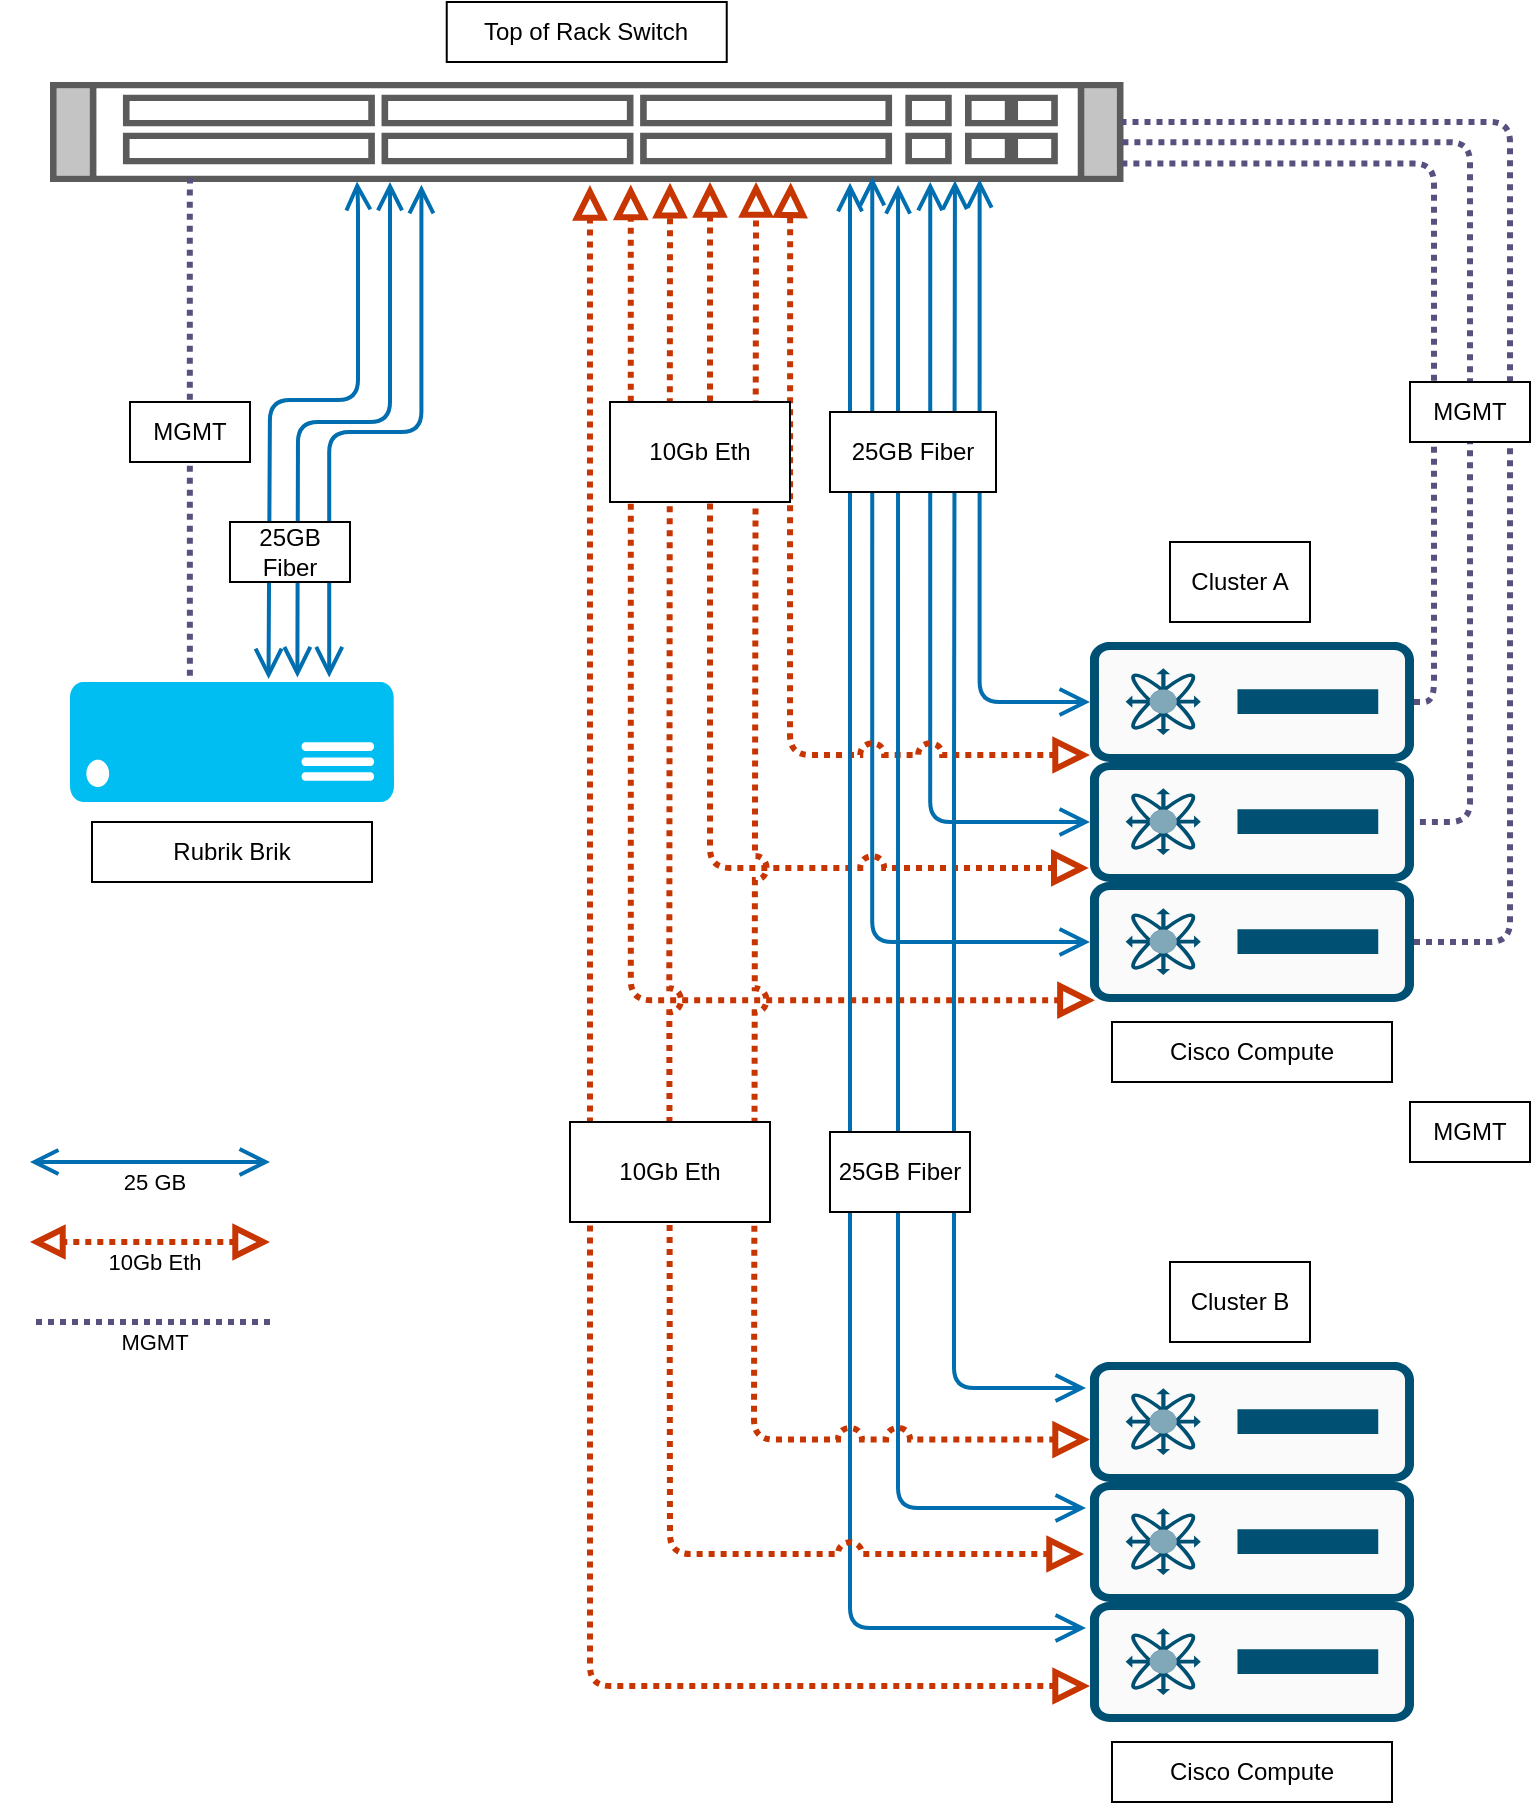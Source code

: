 <mxfile version="28.1.1" pages="2">
  <diagram name="Page-1" id="JNO7GrEvXTaNMITTnxWC">
    <mxGraphModel dx="3372" dy="1204" grid="1" gridSize="10" guides="1" tooltips="1" connect="1" arrows="1" fold="1" page="1" pageScale="1" pageWidth="850" pageHeight="1100" math="0" shadow="0">
      <root>
        <mxCell id="0" />
        <mxCell id="1" parent="0" />
        <mxCell id="u-dDMK2dxkakxFX6j91s-5" value="" style="shape=mxgraph.rack.cisco.cisco_catalyst_4948_switch;html=1;labelPosition=right;align=left;spacingLeft=15;dashed=0;shadow=0;fillColor=#ffffff;" parent="1" vertex="1">
          <mxGeometry x="80" y="60" width="536.74" height="50" as="geometry" />
        </mxCell>
        <mxCell id="u-dDMK2dxkakxFX6j91s-7" value="" style="sketch=0;points=[[0.015,0.015,0],[0.985,0.015,0],[0.985,0.985,0],[0.015,0.985,0],[0.25,0,0],[0.5,0,0],[0.75,0,0],[1,0.25,0],[1,0.5,0],[1,0.75,0],[0.75,1,0],[0.5,1,0],[0.25,1,0],[0,0.75,0],[0,0.5,0],[0,0.25,0]];verticalLabelPosition=bottom;html=1;verticalAlign=top;aspect=fixed;align=center;pointerEvents=1;shape=mxgraph.cisco19.rect;prIcon=ucs_c_series_server;fillColor=#FAFAFA;strokeColor=#005073;" parent="1" vertex="1">
          <mxGeometry x="600" y="400" width="162" height="60" as="geometry" />
        </mxCell>
        <mxCell id="u-dDMK2dxkakxFX6j91s-4" value="" style="verticalLabelPosition=bottom;html=1;verticalAlign=top;align=center;strokeColor=none;fillColor=#00BEF2;shape=mxgraph.azure.server;" parent="1" vertex="1">
          <mxGeometry x="90" y="360" width="162" height="60" as="geometry" />
        </mxCell>
        <mxCell id="u-dDMK2dxkakxFX6j91s-8" value="" style="sketch=0;points=[[0.015,0.015,0],[0.985,0.015,0],[0.985,0.985,0],[0.015,0.985,0],[0.25,0,0],[0.5,0,0],[0.75,0,0],[1,0.25,0],[1,0.5,0],[1,0.75,0],[0.75,1,0],[0.5,1,0],[0.25,1,0],[0,0.75,0],[0,0.5,0],[0,0.25,0]];verticalLabelPosition=bottom;html=1;verticalAlign=top;aspect=fixed;align=center;pointerEvents=1;shape=mxgraph.cisco19.rect;prIcon=ucs_c_series_server;fillColor=#FAFAFA;strokeColor=#005073;" parent="1" vertex="1">
          <mxGeometry x="600" y="340" width="162" height="60" as="geometry" />
        </mxCell>
        <mxCell id="u-dDMK2dxkakxFX6j91s-9" value="" style="sketch=0;points=[[0.015,0.015,0],[0.985,0.015,0],[0.985,0.985,0],[0.015,0.985,0],[0.25,0,0],[0.5,0,0],[0.75,0,0],[1,0.25,0],[1,0.5,0],[1,0.75,0],[0.75,1,0],[0.5,1,0],[0.25,1,0],[0,0.75,0],[0,0.5,0],[0,0.25,0]];verticalLabelPosition=bottom;html=1;verticalAlign=top;aspect=fixed;align=center;pointerEvents=1;shape=mxgraph.cisco19.rect;prIcon=ucs_c_series_server;fillColor=#FAFAFA;strokeColor=#005073;" parent="1" vertex="1">
          <mxGeometry x="600" y="460" width="162" height="60" as="geometry" />
        </mxCell>
        <mxCell id="u-dDMK2dxkakxFX6j91s-10" value="" style="endArrow=open;startArrow=open;html=1;rounded=1;fillColor=#1ba1e2;strokeColor=#006EAF;strokeWidth=2;startFill=0;endFill=0;elbow=vertical;entryX=0.346;entryY=1.028;entryDx=0;entryDy=0;entryPerimeter=0;edgeStyle=orthogonalEdgeStyle;flowAnimation=0;curved=0;startSize=11;endSize=10;sourcePerimeterSpacing=0;exitX=0.8;exitY=-0.038;exitDx=0;exitDy=0;exitPerimeter=0;" parent="1" source="u-dDMK2dxkakxFX6j91s-4" target="u-dDMK2dxkakxFX6j91s-5" edge="1">
          <mxGeometry width="50" height="50" relative="1" as="geometry">
            <mxPoint x="220" y="340" as="sourcePoint" />
            <mxPoint x="330" y="190" as="targetPoint" />
          </mxGeometry>
        </mxCell>
        <mxCell id="u-dDMK2dxkakxFX6j91s-11" value="" style="endArrow=open;startArrow=open;html=1;rounded=1;fillColor=#1ba1e2;strokeColor=#006EAF;strokeWidth=2;startFill=0;endFill=0;elbow=vertical;edgeStyle=orthogonalEdgeStyle;flowAnimation=0;curved=0;exitX=0;exitY=0.5;exitDx=0;exitDy=0;exitPerimeter=0;entryX=0.866;entryY=0.972;entryDx=0;entryDy=0;entryPerimeter=0;startSize=11;endSize=10;sourcePerimeterSpacing=0;" parent="1" source="u-dDMK2dxkakxFX6j91s-8" target="u-dDMK2dxkakxFX6j91s-5" edge="1">
          <mxGeometry width="50" height="50" relative="1" as="geometry">
            <mxPoint x="320" y="485" as="sourcePoint" />
            <mxPoint x="390" y="130" as="targetPoint" />
          </mxGeometry>
        </mxCell>
        <mxCell id="u-dDMK2dxkakxFX6j91s-12" value="" style="endArrow=open;startArrow=open;html=1;rounded=1;fillColor=#1ba1e2;strokeColor=#006EAF;strokeWidth=2;startFill=0;endFill=0;elbow=vertical;edgeStyle=orthogonalEdgeStyle;flowAnimation=0;curved=0;exitX=0;exitY=0.5;exitDx=0;exitDy=0;exitPerimeter=0;entryX=0.82;entryY=1;entryDx=0;entryDy=0;entryPerimeter=0;startSize=11;endSize=10;sourcePerimeterSpacing=0;" parent="1" source="u-dDMK2dxkakxFX6j91s-7" target="u-dDMK2dxkakxFX6j91s-5" edge="1">
          <mxGeometry width="50" height="50" relative="1" as="geometry">
            <mxPoint x="495" y="541" as="sourcePoint" />
            <mxPoint x="440" y="280" as="targetPoint" />
          </mxGeometry>
        </mxCell>
        <mxCell id="u-dDMK2dxkakxFX6j91s-13" value="" style="endArrow=open;startArrow=open;html=1;rounded=1;fillColor=#1ba1e2;strokeColor=#006EAF;strokeWidth=2;startFill=0;endFill=0;elbow=vertical;edgeStyle=orthogonalEdgeStyle;flowAnimation=0;curved=0;exitX=0;exitY=0.5;exitDx=0;exitDy=0;exitPerimeter=0;entryX=0.766;entryY=0.948;entryDx=0;entryDy=0;entryPerimeter=0;startSize=11;endSize=10;sourcePerimeterSpacing=0;" parent="1" source="u-dDMK2dxkakxFX6j91s-9" target="u-dDMK2dxkakxFX6j91s-5" edge="1">
          <mxGeometry width="50" height="50" relative="1" as="geometry">
            <mxPoint x="550" y="770" as="sourcePoint" />
            <mxPoint x="490" y="260" as="targetPoint" />
          </mxGeometry>
        </mxCell>
        <mxCell id="u-dDMK2dxkakxFX6j91s-21" value="" style="endArrow=none;startArrow=none;html=1;rounded=1;fillColor=#d0cee2;strokeColor=#56517e;strokeWidth=3;startFill=0;endFill=0;elbow=vertical;flowAnimation=0;entryX=0.999;entryY=0.816;entryDx=0;entryDy=0;entryPerimeter=0;startSize=11;endSize=10;sourcePerimeterSpacing=0;dashed=1;dashPattern=1 1;edgeStyle=orthogonalEdgeStyle;exitX=1;exitY=0.5;exitDx=0;exitDy=0;exitPerimeter=0;" parent="1" source="u-dDMK2dxkakxFX6j91s-8" target="u-dDMK2dxkakxFX6j91s-5" edge="1">
          <mxGeometry width="50" height="50" relative="1" as="geometry">
            <mxPoint x="780" y="220" as="sourcePoint" />
            <mxPoint x="660" y="220" as="targetPoint" />
          </mxGeometry>
        </mxCell>
        <mxCell id="u-dDMK2dxkakxFX6j91s-23" value="" style="endArrow=open;startArrow=open;html=1;rounded=1;fillColor=#1ba1e2;strokeColor=#006EAF;strokeWidth=2;startFill=0;endFill=0;elbow=vertical;flowAnimation=0;entryX=0.866;entryY=0.972;entryDx=0;entryDy=0;entryPerimeter=0;startSize=11;endSize=10;sourcePerimeterSpacing=0;" parent="1" edge="1">
          <mxGeometry width="50" height="50" relative="1" as="geometry">
            <mxPoint x="190" y="600" as="sourcePoint" />
            <mxPoint x="70" y="600" as="targetPoint" />
          </mxGeometry>
        </mxCell>
        <mxCell id="u-dDMK2dxkakxFX6j91s-24" value="25 GB" style="edgeLabel;html=1;align=center;verticalAlign=middle;resizable=0;points=[];" parent="u-dDMK2dxkakxFX6j91s-23" vertex="1" connectable="0">
          <mxGeometry x="0.267" y="-1" relative="1" as="geometry">
            <mxPoint x="18" y="11" as="offset" />
          </mxGeometry>
        </mxCell>
        <mxCell id="u-dDMK2dxkakxFX6j91s-25" value="" style="endArrow=block;startArrow=block;html=1;rounded=1;fillColor=#fa6800;strokeColor=#C73500;strokeWidth=3;startFill=0;endFill=0;elbow=vertical;flowAnimation=0;entryX=0.866;entryY=0.972;entryDx=0;entryDy=0;entryPerimeter=0;startSize=11;endSize=10;sourcePerimeterSpacing=0;dashed=1;dashPattern=1 1;" parent="1" edge="1">
          <mxGeometry width="50" height="50" relative="1" as="geometry">
            <mxPoint x="190" y="640" as="sourcePoint" />
            <mxPoint x="70" y="640" as="targetPoint" />
          </mxGeometry>
        </mxCell>
        <mxCell id="u-dDMK2dxkakxFX6j91s-26" value="10Gb Eth" style="edgeLabel;html=1;align=center;verticalAlign=middle;resizable=0;points=[];" parent="u-dDMK2dxkakxFX6j91s-25" vertex="1" connectable="0">
          <mxGeometry x="0.467" y="-3" relative="1" as="geometry">
            <mxPoint x="30" y="13" as="offset" />
          </mxGeometry>
        </mxCell>
        <mxCell id="u-dDMK2dxkakxFX6j91s-27" value="" style="endArrow=none;startArrow=none;html=1;rounded=1;fillColor=#d0cee2;strokeColor=#56517e;strokeWidth=3;startFill=0;endFill=0;elbow=vertical;flowAnimation=0;entryX=0.866;entryY=0.972;entryDx=0;entryDy=0;entryPerimeter=0;startSize=11;endSize=10;sourcePerimeterSpacing=0;dashed=1;dashPattern=1 1;" parent="1" edge="1">
          <mxGeometry width="50" height="50" relative="1" as="geometry">
            <mxPoint x="190" y="680" as="sourcePoint" />
            <mxPoint x="70" y="680" as="targetPoint" />
          </mxGeometry>
        </mxCell>
        <mxCell id="u-dDMK2dxkakxFX6j91s-28" value="MGMT" style="edgeLabel;html=1;align=center;verticalAlign=middle;resizable=0;points=[];" parent="u-dDMK2dxkakxFX6j91s-27" vertex="1" connectable="0">
          <mxGeometry x="0.467" y="-3" relative="1" as="geometry">
            <mxPoint x="30" y="13" as="offset" />
          </mxGeometry>
        </mxCell>
        <mxCell id="u-dDMK2dxkakxFX6j91s-29" value="" style="endArrow=none;startArrow=none;html=1;rounded=1;fillColor=#d0cee2;strokeColor=#56517e;strokeWidth=3;startFill=0;endFill=0;elbow=vertical;flowAnimation=0;entryX=1;entryY=0.5;entryDx=0;entryDy=0;entryPerimeter=0;startSize=11;endSize=10;sourcePerimeterSpacing=0;dashed=1;dashPattern=1 1;edgeStyle=orthogonalEdgeStyle;exitX=0.999;exitY=0.602;exitDx=0;exitDy=0;exitPerimeter=0;" parent="1" source="u-dDMK2dxkakxFX6j91s-5" target="u-dDMK2dxkakxFX6j91s-7" edge="1">
          <mxGeometry width="50" height="50" relative="1" as="geometry">
            <mxPoint x="855" y="634" as="sourcePoint" />
            <mxPoint x="710" y="360" as="targetPoint" />
            <Array as="points">
              <mxPoint x="790" y="90" />
              <mxPoint x="790" y="430" />
            </Array>
          </mxGeometry>
        </mxCell>
        <mxCell id="u-dDMK2dxkakxFX6j91s-30" value="" style="endArrow=none;startArrow=none;html=1;rounded=1;fillColor=#d0cee2;strokeColor=#56517e;strokeWidth=3;startFill=0;endFill=0;elbow=vertical;flowAnimation=0;entryX=0.998;entryY=0.405;entryDx=0;entryDy=0;entryPerimeter=0;startSize=11;endSize=10;sourcePerimeterSpacing=0;dashed=1;dashPattern=1 1;edgeStyle=orthogonalEdgeStyle;exitX=1;exitY=0.5;exitDx=0;exitDy=0;exitPerimeter=0;" parent="1" source="u-dDMK2dxkakxFX6j91s-9" target="u-dDMK2dxkakxFX6j91s-5" edge="1">
          <mxGeometry width="50" height="50" relative="1" as="geometry">
            <mxPoint x="780" y="450" as="sourcePoint" />
            <mxPoint x="925" y="793" as="targetPoint" />
            <Array as="points">
              <mxPoint x="810" y="490" />
              <mxPoint x="810" y="80" />
              <mxPoint x="616" y="80" />
            </Array>
          </mxGeometry>
        </mxCell>
        <mxCell id="u-dDMK2dxkakxFX6j91s-34" value="MGMT" style="text;html=1;align=center;verticalAlign=middle;whiteSpace=wrap;rounded=0;fillColor=default;strokeColor=default;" parent="1" vertex="1">
          <mxGeometry x="760" y="210" width="60" height="30" as="geometry" />
        </mxCell>
        <mxCell id="u-dDMK2dxkakxFX6j91s-35" value="" style="endArrow=block;startArrow=block;html=1;rounded=1;fillColor=#fa6800;strokeColor=#C73500;strokeWidth=3;startFill=0;endFill=0;elbow=vertical;flowAnimation=0;startSize=11;endSize=10;sourcePerimeterSpacing=0;dashed=1;dashPattern=1 1;exitX=0.015;exitY=0.985;exitDx=0;exitDy=0;exitPerimeter=0;edgeStyle=orthogonalEdgeStyle;entryX=0.541;entryY=1.026;entryDx=0;entryDy=0;entryPerimeter=0;" parent="1" source="u-dDMK2dxkakxFX6j91s-9" target="u-dDMK2dxkakxFX6j91s-5" edge="1">
          <mxGeometry width="50" height="50" relative="1" as="geometry">
            <mxPoint x="630" y="620" as="sourcePoint" />
            <mxPoint x="440" y="520" as="targetPoint" />
            <Array as="points">
              <mxPoint x="370" y="519" />
            </Array>
          </mxGeometry>
        </mxCell>
        <mxCell id="u-dDMK2dxkakxFX6j91s-37" value="" style="endArrow=block;startArrow=block;html=1;rounded=1;fillColor=#fa6800;strokeColor=#C73500;strokeWidth=3;startFill=0;endFill=0;elbow=vertical;flowAnimation=0;startSize=11;endSize=10;sourcePerimeterSpacing=0;dashed=1;dashPattern=1 1;edgeStyle=orthogonalEdgeStyle;exitX=-0.004;exitY=0.883;exitDx=0;exitDy=0;exitPerimeter=0;jumpStyle=arc;jumpSize=8;" parent="1" source="u-dDMK2dxkakxFX6j91s-7" edge="1">
          <mxGeometry width="50" height="50" relative="1" as="geometry">
            <mxPoint x="640" y="610" as="sourcePoint" />
            <mxPoint x="410" y="110" as="targetPoint" />
            <Array as="points">
              <mxPoint x="410" y="453" />
              <mxPoint x="410" y="111" />
            </Array>
          </mxGeometry>
        </mxCell>
        <mxCell id="u-dDMK2dxkakxFX6j91s-39" value="" style="endArrow=block;startArrow=block;html=1;rounded=1;fillColor=#fa6800;strokeColor=#C73500;strokeWidth=3;startFill=0;endFill=0;elbow=vertical;flowAnimation=0;startSize=11;endSize=10;sourcePerimeterSpacing=0;dashed=1;dashPattern=1 1;edgeStyle=orthogonalEdgeStyle;exitX=-0.004;exitY=0.883;exitDx=0;exitDy=0;exitPerimeter=0;jumpStyle=arc;jumpSize=8;entryX=0.69;entryY=1.004;entryDx=0;entryDy=0;entryPerimeter=0;" parent="1" target="u-dDMK2dxkakxFX6j91s-5" edge="1">
          <mxGeometry width="50" height="50" relative="1" as="geometry">
            <mxPoint x="600" y="396.5" as="sourcePoint" />
            <mxPoint x="440" y="130" as="targetPoint" />
            <Array as="points">
              <mxPoint x="450" y="396" />
              <mxPoint x="450" y="130" />
              <mxPoint x="450" y="130" />
            </Array>
          </mxGeometry>
        </mxCell>
        <mxCell id="u-dDMK2dxkakxFX6j91s-44" value="Top of Rack Switch" style="text;html=1;align=center;verticalAlign=middle;whiteSpace=wrap;rounded=0;fillColor=default;strokeColor=default;" parent="1" vertex="1">
          <mxGeometry x="278.37" y="20" width="140" height="30" as="geometry" />
        </mxCell>
        <mxCell id="u-dDMK2dxkakxFX6j91s-45" value="Rubrik Brik" style="text;html=1;align=center;verticalAlign=middle;whiteSpace=wrap;rounded=0;fillColor=default;strokeColor=default;" parent="1" vertex="1">
          <mxGeometry x="101" y="430" width="140" height="30" as="geometry" />
        </mxCell>
        <mxCell id="u-dDMK2dxkakxFX6j91s-46" value="" style="endArrow=none;startArrow=none;html=1;rounded=1;fillColor=#d0cee2;strokeColor=#56517e;strokeWidth=3;startFill=0;endFill=0;elbow=vertical;flowAnimation=0;entryX=0.131;entryY=0.938;entryDx=0;entryDy=0;entryPerimeter=0;startSize=11;endSize=10;sourcePerimeterSpacing=0;dashed=1;dashPattern=1 1;edgeStyle=orthogonalEdgeStyle;exitX=0.37;exitY=-0.052;exitDx=0;exitDy=0;exitPerimeter=0;" parent="1" source="u-dDMK2dxkakxFX6j91s-4" target="u-dDMK2dxkakxFX6j91s-5" edge="1">
          <mxGeometry width="50" height="50" relative="1" as="geometry">
            <mxPoint x="286" y="379" as="sourcePoint" />
            <mxPoint x="140" y="110" as="targetPoint" />
            <Array as="points">
              <mxPoint x="150" y="110" />
              <mxPoint x="150" y="110" />
            </Array>
          </mxGeometry>
        </mxCell>
        <mxCell id="u-dDMK2dxkakxFX6j91s-47" value="MGMT" style="text;html=1;align=center;verticalAlign=middle;whiteSpace=wrap;rounded=0;fillColor=default;strokeColor=default;" parent="1" vertex="1">
          <mxGeometry x="120" y="220" width="60" height="30" as="geometry" />
        </mxCell>
        <mxCell id="u-dDMK2dxkakxFX6j91s-48" value="Cisco Compute" style="text;html=1;align=center;verticalAlign=middle;whiteSpace=wrap;rounded=0;fillColor=default;strokeColor=default;" parent="1" vertex="1">
          <mxGeometry x="611" y="530" width="140" height="30" as="geometry" />
        </mxCell>
        <mxCell id="ay5W3y9Yk8GJj0EnloQ6-1" value="" style="endArrow=open;startArrow=open;html=1;rounded=1;fillColor=#1ba1e2;strokeColor=#006EAF;strokeWidth=2;startFill=0;endFill=0;elbow=vertical;edgeStyle=orthogonalEdgeStyle;flowAnimation=0;curved=0;startSize=11;endSize=10;sourcePerimeterSpacing=0;exitX=0.702;exitY=-0.038;exitDx=0;exitDy=0;exitPerimeter=0;" edge="1" parent="1" source="u-dDMK2dxkakxFX6j91s-4">
          <mxGeometry width="50" height="50" relative="1" as="geometry">
            <mxPoint x="200" y="350" as="sourcePoint" />
            <mxPoint x="250" y="110" as="targetPoint" />
            <Array as="points">
              <mxPoint x="204" y="350" />
              <mxPoint x="204" y="350" />
              <mxPoint x="204" y="230" />
              <mxPoint x="250" y="230" />
            </Array>
          </mxGeometry>
        </mxCell>
        <mxCell id="ay5W3y9Yk8GJj0EnloQ6-2" value="" style="endArrow=open;startArrow=open;html=1;rounded=1;fillColor=#1ba1e2;strokeColor=#006EAF;strokeWidth=2;startFill=0;endFill=0;elbow=vertical;entryX=0.286;entryY=0.995;entryDx=0;entryDy=0;entryPerimeter=0;edgeStyle=orthogonalEdgeStyle;flowAnimation=0;curved=0;startSize=11;endSize=10;sourcePerimeterSpacing=0;exitX=0.613;exitY=-0.024;exitDx=0;exitDy=0;exitPerimeter=0;" edge="1" parent="1" source="u-dDMK2dxkakxFX6j91s-4" target="u-dDMK2dxkakxFX6j91s-5">
          <mxGeometry width="50" height="50" relative="1" as="geometry">
            <mxPoint x="180" y="349" as="sourcePoint" />
            <mxPoint x="230" y="110" as="targetPoint" />
            <Array as="points">
              <mxPoint x="189" y="350" />
              <mxPoint x="190" y="350" />
              <mxPoint x="190" y="219" />
              <mxPoint x="234" y="219" />
              <mxPoint x="234" y="120" />
              <mxPoint x="234" y="120" />
            </Array>
          </mxGeometry>
        </mxCell>
        <mxCell id="u-dDMK2dxkakxFX6j91s-32" value="25GB Fiber" style="text;html=1;align=center;verticalAlign=middle;whiteSpace=wrap;rounded=0;fillColor=default;strokeColor=default;" parent="1" vertex="1">
          <mxGeometry x="170" y="280" width="60" height="30" as="geometry" />
        </mxCell>
        <mxCell id="ay5W3y9Yk8GJj0EnloQ6-3" value="Cluster A" style="text;html=1;align=center;verticalAlign=middle;whiteSpace=wrap;rounded=0;rotation=0;fillColor=default;strokeColor=default;" vertex="1" parent="1">
          <mxGeometry x="640" y="290" width="70" height="40" as="geometry" />
        </mxCell>
        <mxCell id="ay5W3y9Yk8GJj0EnloQ6-4" value="" style="sketch=0;points=[[0.015,0.015,0],[0.985,0.015,0],[0.985,0.985,0],[0.015,0.985,0],[0.25,0,0],[0.5,0,0],[0.75,0,0],[1,0.25,0],[1,0.5,0],[1,0.75,0],[0.75,1,0],[0.5,1,0],[0.25,1,0],[0,0.75,0],[0,0.5,0],[0,0.25,0]];verticalLabelPosition=bottom;html=1;verticalAlign=top;aspect=fixed;align=center;pointerEvents=1;shape=mxgraph.cisco19.rect;prIcon=ucs_c_series_server;fillColor=#FAFAFA;strokeColor=#005073;" vertex="1" parent="1">
          <mxGeometry x="600" y="760" width="162" height="60" as="geometry" />
        </mxCell>
        <mxCell id="ay5W3y9Yk8GJj0EnloQ6-5" value="" style="sketch=0;points=[[0.015,0.015,0],[0.985,0.015,0],[0.985,0.985,0],[0.015,0.985,0],[0.25,0,0],[0.5,0,0],[0.75,0,0],[1,0.25,0],[1,0.5,0],[1,0.75,0],[0.75,1,0],[0.5,1,0],[0.25,1,0],[0,0.75,0],[0,0.5,0],[0,0.25,0]];verticalLabelPosition=bottom;html=1;verticalAlign=top;aspect=fixed;align=center;pointerEvents=1;shape=mxgraph.cisco19.rect;prIcon=ucs_c_series_server;fillColor=#FAFAFA;strokeColor=#005073;" vertex="1" parent="1">
          <mxGeometry x="600" y="700" width="162" height="60" as="geometry" />
        </mxCell>
        <mxCell id="ay5W3y9Yk8GJj0EnloQ6-6" value="" style="sketch=0;points=[[0.015,0.015,0],[0.985,0.015,0],[0.985,0.985,0],[0.015,0.985,0],[0.25,0,0],[0.5,0,0],[0.75,0,0],[1,0.25,0],[1,0.5,0],[1,0.75,0],[0.75,1,0],[0.5,1,0],[0.25,1,0],[0,0.75,0],[0,0.5,0],[0,0.25,0]];verticalLabelPosition=bottom;html=1;verticalAlign=top;aspect=fixed;align=center;pointerEvents=1;shape=mxgraph.cisco19.rect;prIcon=ucs_c_series_server;fillColor=#FAFAFA;strokeColor=#005073;" vertex="1" parent="1">
          <mxGeometry x="600" y="820" width="162" height="60" as="geometry" />
        </mxCell>
        <mxCell id="ay5W3y9Yk8GJj0EnloQ6-8" value="MGMT" style="text;html=1;align=center;verticalAlign=middle;whiteSpace=wrap;rounded=0;fillColor=default;strokeColor=default;" vertex="1" parent="1">
          <mxGeometry x="760" y="570" width="60" height="30" as="geometry" />
        </mxCell>
        <mxCell id="ay5W3y9Yk8GJj0EnloQ6-10" value="Cisco Compute" style="text;html=1;align=center;verticalAlign=middle;whiteSpace=wrap;rounded=0;fillColor=default;strokeColor=default;" vertex="1" parent="1">
          <mxGeometry x="611" y="890" width="140" height="30" as="geometry" />
        </mxCell>
        <mxCell id="ay5W3y9Yk8GJj0EnloQ6-11" value="Cluster B" style="text;html=1;align=center;verticalAlign=middle;whiteSpace=wrap;rounded=0;rotation=0;fillColor=default;strokeColor=default;" vertex="1" parent="1">
          <mxGeometry x="640" y="650" width="70" height="40" as="geometry" />
        </mxCell>
        <mxCell id="ay5W3y9Yk8GJj0EnloQ6-12" value="" style="endArrow=open;startArrow=open;html=1;rounded=1;fillColor=#1ba1e2;strokeColor=#006EAF;strokeWidth=2;startFill=0;endFill=0;elbow=vertical;edgeStyle=orthogonalEdgeStyle;flowAnimation=0;curved=0;exitX=0;exitY=0.5;exitDx=0;exitDy=0;exitPerimeter=0;entryX=0.843;entryY=0.986;entryDx=0;entryDy=0;entryPerimeter=0;startSize=11;endSize=10;sourcePerimeterSpacing=0;" edge="1" parent="1" target="u-dDMK2dxkakxFX6j91s-5">
          <mxGeometry width="50" height="50" relative="1" as="geometry">
            <mxPoint x="598" y="713" as="sourcePoint" />
            <mxPoint x="543" y="452" as="targetPoint" />
            <Array as="points">
              <mxPoint x="532" y="713" />
              <mxPoint x="532" y="412" />
            </Array>
          </mxGeometry>
        </mxCell>
        <mxCell id="ay5W3y9Yk8GJj0EnloQ6-13" value="" style="endArrow=open;startArrow=open;html=1;rounded=1;fillColor=#1ba1e2;strokeColor=#006EAF;strokeWidth=2;startFill=0;endFill=0;elbow=vertical;edgeStyle=orthogonalEdgeStyle;flowAnimation=0;curved=0;exitX=0;exitY=0.5;exitDx=0;exitDy=0;exitPerimeter=0;entryX=0.79;entryY=1.031;entryDx=0;entryDy=0;entryPerimeter=0;startSize=11;endSize=10;sourcePerimeterSpacing=0;" edge="1" parent="1" target="u-dDMK2dxkakxFX6j91s-5">
          <mxGeometry width="50" height="50" relative="1" as="geometry">
            <mxPoint x="598" y="773" as="sourcePoint" />
            <mxPoint x="518" y="453" as="targetPoint" />
            <Array as="points">
              <mxPoint x="504" y="773" />
            </Array>
          </mxGeometry>
        </mxCell>
        <mxCell id="ay5W3y9Yk8GJj0EnloQ6-14" value="" style="endArrow=open;startArrow=open;html=1;rounded=1;fillColor=#1ba1e2;strokeColor=#006EAF;strokeWidth=2;startFill=0;endFill=0;elbow=vertical;edgeStyle=orthogonalEdgeStyle;flowAnimation=0;curved=0;exitX=0;exitY=0.5;exitDx=0;exitDy=0;exitPerimeter=0;entryX=0.745;entryY=1.009;entryDx=0;entryDy=0;entryPerimeter=0;startSize=11;endSize=10;sourcePerimeterSpacing=0;" edge="1" parent="1" target="u-dDMK2dxkakxFX6j91s-5">
          <mxGeometry width="50" height="50" relative="1" as="geometry">
            <mxPoint x="598" y="833" as="sourcePoint" />
            <mxPoint x="489" y="450" as="targetPoint" />
            <Array as="points">
              <mxPoint x="480" y="833" />
              <mxPoint x="480" y="111" />
            </Array>
          </mxGeometry>
        </mxCell>
        <mxCell id="ay5W3y9Yk8GJj0EnloQ6-15" value="" style="endArrow=block;startArrow=block;html=1;rounded=1;fillColor=#fa6800;strokeColor=#C73500;strokeWidth=3;startFill=0;endFill=0;elbow=vertical;flowAnimation=0;startSize=11;endSize=10;sourcePerimeterSpacing=0;dashed=1;dashPattern=1 1;exitX=0.015;exitY=0.985;exitDx=0;exitDy=0;exitPerimeter=0;edgeStyle=orthogonalEdgeStyle;entryX=0.503;entryY=1.031;entryDx=0;entryDy=0;entryPerimeter=0;" edge="1" parent="1" target="u-dDMK2dxkakxFX6j91s-5">
          <mxGeometry width="50" height="50" relative="1" as="geometry">
            <mxPoint x="600" y="862" as="sourcePoint" />
            <mxPoint x="368" y="454" as="targetPoint" />
            <Array as="points">
              <mxPoint x="350" y="862" />
            </Array>
          </mxGeometry>
        </mxCell>
        <mxCell id="ay5W3y9Yk8GJj0EnloQ6-16" value="" style="endArrow=block;startArrow=block;html=1;rounded=1;fillColor=#fa6800;strokeColor=#C73500;strokeWidth=3;startFill=0;endFill=0;elbow=vertical;flowAnimation=0;startSize=11;endSize=10;sourcePerimeterSpacing=0;dashed=1;dashPattern=1 1;edgeStyle=orthogonalEdgeStyle;exitX=-0.004;exitY=0.883;exitDx=0;exitDy=0;exitPerimeter=0;jumpStyle=arc;jumpSize=8;entryX=0.576;entryY=1.009;entryDx=0;entryDy=0;entryPerimeter=0;" edge="1" parent="1" target="u-dDMK2dxkakxFX6j91s-5">
          <mxGeometry width="50" height="50" relative="1" as="geometry">
            <mxPoint x="597" y="796" as="sourcePoint" />
            <mxPoint x="408" y="453" as="targetPoint" />
            <Array as="points">
              <mxPoint x="390" y="796" />
              <mxPoint x="390" y="110" />
            </Array>
          </mxGeometry>
        </mxCell>
        <mxCell id="ay5W3y9Yk8GJj0EnloQ6-17" value="" style="endArrow=block;startArrow=block;html=1;rounded=1;fillColor=#fa6800;strokeColor=#C73500;strokeWidth=3;startFill=0;endFill=0;elbow=vertical;flowAnimation=0;startSize=11;endSize=10;sourcePerimeterSpacing=0;dashed=1;dashPattern=1 1;edgeStyle=orthogonalEdgeStyle;exitX=-0.004;exitY=0.883;exitDx=0;exitDy=0;exitPerimeter=0;jumpStyle=arc;jumpSize=8;entryX=0.654;entryY=1.014;entryDx=0;entryDy=0;entryPerimeter=0;" edge="1" parent="1">
          <mxGeometry width="50" height="50" relative="1" as="geometry">
            <mxPoint x="600" y="738.8" as="sourcePoint" />
            <mxPoint x="433.028" y="110.0" as="targetPoint" />
            <Array as="points">
              <mxPoint x="432" y="739" />
              <mxPoint x="432" y="140" />
              <mxPoint x="433" y="140" />
            </Array>
          </mxGeometry>
        </mxCell>
        <mxCell id="ay5W3y9Yk8GJj0EnloQ6-7" value="25GB Fiber" style="text;html=1;align=center;verticalAlign=middle;whiteSpace=wrap;rounded=0;rotation=0;fillColor=default;strokeColor=default;" vertex="1" parent="1">
          <mxGeometry x="470" y="585" width="70" height="40" as="geometry" />
        </mxCell>
        <mxCell id="u-dDMK2dxkakxFX6j91s-43" value="10Gb Eth" style="text;html=1;align=center;verticalAlign=middle;whiteSpace=wrap;rounded=0;fillColor=default;strokeColor=default;" parent="1" vertex="1">
          <mxGeometry x="360" y="220" width="90" height="50" as="geometry" />
        </mxCell>
        <mxCell id="u-dDMK2dxkakxFX6j91s-33" value="25GB Fiber" style="text;html=1;align=center;verticalAlign=middle;whiteSpace=wrap;rounded=0;rotation=0;fillColor=default;strokeColor=default;" parent="1" vertex="1">
          <mxGeometry x="470" y="225" width="83" height="40" as="geometry" />
        </mxCell>
        <mxCell id="ay5W3y9Yk8GJj0EnloQ6-9" value="10Gb Eth" style="text;html=1;align=center;verticalAlign=middle;whiteSpace=wrap;rounded=0;fillColor=default;strokeColor=default;" vertex="1" parent="1">
          <mxGeometry x="340" y="580" width="100" height="50" as="geometry" />
        </mxCell>
      </root>
    </mxGraphModel>
  </diagram>
  <diagram id="BWozl4RXCIxYTYR7oQvq" name="3 Node Cluster">
    <mxGraphModel dx="2388" dy="853" grid="1" gridSize="10" guides="1" tooltips="1" connect="1" arrows="1" fold="1" page="1" pageScale="1" pageWidth="850" pageHeight="1100" math="0" shadow="0">
      <root>
        <mxCell id="0" />
        <mxCell id="1" parent="0" />
        <mxCell id="-Kn8Bb6TqAL43-KgZQqI-1" value="" style="shape=mxgraph.rack.cisco.cisco_catalyst_4948_switch;html=1;labelPosition=right;align=left;spacingLeft=15;dashed=0;shadow=0;fillColor=#ffffff;" vertex="1" parent="1">
          <mxGeometry x="50" y="70" width="536.74" height="50" as="geometry" />
        </mxCell>
        <mxCell id="-Kn8Bb6TqAL43-KgZQqI-2" value="" style="sketch=0;points=[[0.015,0.015,0],[0.985,0.015,0],[0.985,0.985,0],[0.015,0.985,0],[0.25,0,0],[0.5,0,0],[0.75,0,0],[1,0.25,0],[1,0.5,0],[1,0.75,0],[0.75,1,0],[0.5,1,0],[0.25,1,0],[0,0.75,0],[0,0.5,0],[0,0.25,0]];verticalLabelPosition=bottom;html=1;verticalAlign=top;aspect=fixed;align=center;pointerEvents=1;shape=mxgraph.cisco19.rect;prIcon=ucs_c_series_server;fillColor=#FAFAFA;strokeColor=#005073;" vertex="1" parent="1">
          <mxGeometry x="570" y="410" width="162" height="60" as="geometry" />
        </mxCell>
        <mxCell id="-Kn8Bb6TqAL43-KgZQqI-3" value="" style="verticalLabelPosition=bottom;html=1;verticalAlign=top;align=center;strokeColor=none;fillColor=#00BEF2;shape=mxgraph.azure.server;" vertex="1" parent="1">
          <mxGeometry x="60" y="370" width="162" height="60" as="geometry" />
        </mxCell>
        <mxCell id="-Kn8Bb6TqAL43-KgZQqI-4" value="" style="sketch=0;points=[[0.015,0.015,0],[0.985,0.015,0],[0.985,0.985,0],[0.015,0.985,0],[0.25,0,0],[0.5,0,0],[0.75,0,0],[1,0.25,0],[1,0.5,0],[1,0.75,0],[0.75,1,0],[0.5,1,0],[0.25,1,0],[0,0.75,0],[0,0.5,0],[0,0.25,0]];verticalLabelPosition=bottom;html=1;verticalAlign=top;aspect=fixed;align=center;pointerEvents=1;shape=mxgraph.cisco19.rect;prIcon=ucs_c_series_server;fillColor=#FAFAFA;strokeColor=#005073;" vertex="1" parent="1">
          <mxGeometry x="570" y="350" width="162" height="60" as="geometry" />
        </mxCell>
        <mxCell id="-Kn8Bb6TqAL43-KgZQqI-5" value="" style="sketch=0;points=[[0.015,0.015,0],[0.985,0.015,0],[0.985,0.985,0],[0.015,0.985,0],[0.25,0,0],[0.5,0,0],[0.75,0,0],[1,0.25,0],[1,0.5,0],[1,0.75,0],[0.75,1,0],[0.5,1,0],[0.25,1,0],[0,0.75,0],[0,0.5,0],[0,0.25,0]];verticalLabelPosition=bottom;html=1;verticalAlign=top;aspect=fixed;align=center;pointerEvents=1;shape=mxgraph.cisco19.rect;prIcon=ucs_c_series_server;fillColor=#FAFAFA;strokeColor=#005073;" vertex="1" parent="1">
          <mxGeometry x="570" y="470" width="162" height="60" as="geometry" />
        </mxCell>
        <mxCell id="-Kn8Bb6TqAL43-KgZQqI-7" value="" style="endArrow=open;startArrow=open;html=1;rounded=1;fillColor=#1ba1e2;strokeColor=#006EAF;strokeWidth=2;startFill=0;endFill=0;elbow=vertical;edgeStyle=orthogonalEdgeStyle;flowAnimation=0;curved=0;exitX=0;exitY=0.5;exitDx=0;exitDy=0;exitPerimeter=0;entryX=0.985;entryY=0.03;entryDx=0;entryDy=0;entryPerimeter=0;startSize=11;endSize=10;sourcePerimeterSpacing=0;" edge="1" parent="1" source="-Kn8Bb6TqAL43-KgZQqI-4" target="-Kn8Bb6TqAL43-KgZQqI-3">
          <mxGeometry width="50" height="50" relative="1" as="geometry">
            <mxPoint x="290" y="495" as="sourcePoint" />
            <mxPoint x="360" y="140" as="targetPoint" />
            <Array as="points">
              <mxPoint x="280" y="380" />
              <mxPoint x="280" y="372" />
            </Array>
          </mxGeometry>
        </mxCell>
        <mxCell id="-Kn8Bb6TqAL43-KgZQqI-8" value="" style="endArrow=open;startArrow=open;html=1;rounded=1;fillColor=#1ba1e2;strokeColor=#006EAF;strokeWidth=2;startFill=0;endFill=0;elbow=vertical;edgeStyle=orthogonalEdgeStyle;flowAnimation=0;curved=0;exitX=0;exitY=0.5;exitDx=0;exitDy=0;exitPerimeter=0;entryX=1;entryY=0.5;entryDx=0;entryDy=0;entryPerimeter=0;startSize=11;endSize=10;sourcePerimeterSpacing=0;" edge="1" parent="1" source="-Kn8Bb6TqAL43-KgZQqI-2" target="-Kn8Bb6TqAL43-KgZQqI-3">
          <mxGeometry width="50" height="50" relative="1" as="geometry">
            <mxPoint x="465" y="551" as="sourcePoint" />
            <mxPoint x="410" y="290" as="targetPoint" />
            <Array as="points">
              <mxPoint x="260" y="440" />
              <mxPoint x="260" y="400" />
            </Array>
          </mxGeometry>
        </mxCell>
        <mxCell id="-Kn8Bb6TqAL43-KgZQqI-9" value="" style="endArrow=open;startArrow=open;html=1;rounded=1;fillColor=#1ba1e2;strokeColor=#006EAF;strokeWidth=2;startFill=0;endFill=0;elbow=vertical;edgeStyle=orthogonalEdgeStyle;flowAnimation=0;curved=0;exitX=0;exitY=0.5;exitDx=0;exitDy=0;exitPerimeter=0;entryX=0.985;entryY=0.97;entryDx=0;entryDy=0;entryPerimeter=0;startSize=11;endSize=10;sourcePerimeterSpacing=0;" edge="1" parent="1" source="-Kn8Bb6TqAL43-KgZQqI-5" target="-Kn8Bb6TqAL43-KgZQqI-3">
          <mxGeometry width="50" height="50" relative="1" as="geometry">
            <mxPoint x="520" y="780" as="sourcePoint" />
            <mxPoint x="460" y="270" as="targetPoint" />
            <Array as="points">
              <mxPoint x="250" y="500" />
              <mxPoint x="250" y="428" />
              <mxPoint x="240" y="428" />
            </Array>
          </mxGeometry>
        </mxCell>
        <mxCell id="-Kn8Bb6TqAL43-KgZQqI-10" value="" style="endArrow=none;startArrow=none;html=1;rounded=1;fillColor=#d0cee2;strokeColor=#56517e;strokeWidth=3;startFill=0;endFill=0;elbow=vertical;flowAnimation=0;entryX=0.999;entryY=0.816;entryDx=0;entryDy=0;entryPerimeter=0;startSize=11;endSize=10;sourcePerimeterSpacing=0;dashed=1;dashPattern=1 1;edgeStyle=orthogonalEdgeStyle;exitX=1;exitY=0.5;exitDx=0;exitDy=0;exitPerimeter=0;" edge="1" parent="1" source="-Kn8Bb6TqAL43-KgZQqI-4" target="-Kn8Bb6TqAL43-KgZQqI-1">
          <mxGeometry width="50" height="50" relative="1" as="geometry">
            <mxPoint x="750" y="230" as="sourcePoint" />
            <mxPoint x="630" y="230" as="targetPoint" />
          </mxGeometry>
        </mxCell>
        <mxCell id="-Kn8Bb6TqAL43-KgZQqI-11" value="" style="endArrow=open;startArrow=open;html=1;rounded=1;fillColor=#1ba1e2;strokeColor=#006EAF;strokeWidth=2;startFill=0;endFill=0;elbow=vertical;flowAnimation=0;entryX=0.866;entryY=0.972;entryDx=0;entryDy=0;entryPerimeter=0;startSize=11;endSize=10;sourcePerimeterSpacing=0;" edge="1" parent="1">
          <mxGeometry width="50" height="50" relative="1" as="geometry">
            <mxPoint x="160" y="610" as="sourcePoint" />
            <mxPoint x="40" y="610" as="targetPoint" />
          </mxGeometry>
        </mxCell>
        <mxCell id="-Kn8Bb6TqAL43-KgZQqI-12" value="25 GB" style="edgeLabel;html=1;align=center;verticalAlign=middle;resizable=0;points=[];" vertex="1" connectable="0" parent="-Kn8Bb6TqAL43-KgZQqI-11">
          <mxGeometry x="0.267" y="-1" relative="1" as="geometry">
            <mxPoint x="18" y="11" as="offset" />
          </mxGeometry>
        </mxCell>
        <mxCell id="-Kn8Bb6TqAL43-KgZQqI-13" value="" style="endArrow=block;startArrow=block;html=1;rounded=1;fillColor=#fa6800;strokeColor=#C73500;strokeWidth=3;startFill=0;endFill=0;elbow=vertical;flowAnimation=0;entryX=0.866;entryY=0.972;entryDx=0;entryDy=0;entryPerimeter=0;startSize=11;endSize=10;sourcePerimeterSpacing=0;dashed=1;dashPattern=1 1;" edge="1" parent="1">
          <mxGeometry width="50" height="50" relative="1" as="geometry">
            <mxPoint x="160" y="650" as="sourcePoint" />
            <mxPoint x="40" y="650" as="targetPoint" />
          </mxGeometry>
        </mxCell>
        <mxCell id="-Kn8Bb6TqAL43-KgZQqI-14" value="10Gb Eth" style="edgeLabel;html=1;align=center;verticalAlign=middle;resizable=0;points=[];" vertex="1" connectable="0" parent="-Kn8Bb6TqAL43-KgZQqI-13">
          <mxGeometry x="0.467" y="-3" relative="1" as="geometry">
            <mxPoint x="30" y="13" as="offset" />
          </mxGeometry>
        </mxCell>
        <mxCell id="-Kn8Bb6TqAL43-KgZQqI-15" value="" style="endArrow=none;startArrow=none;html=1;rounded=1;fillColor=#d0cee2;strokeColor=#56517e;strokeWidth=3;startFill=0;endFill=0;elbow=vertical;flowAnimation=0;entryX=0.866;entryY=0.972;entryDx=0;entryDy=0;entryPerimeter=0;startSize=11;endSize=10;sourcePerimeterSpacing=0;dashed=1;dashPattern=1 1;" edge="1" parent="1">
          <mxGeometry width="50" height="50" relative="1" as="geometry">
            <mxPoint x="160" y="690" as="sourcePoint" />
            <mxPoint x="40" y="690" as="targetPoint" />
          </mxGeometry>
        </mxCell>
        <mxCell id="-Kn8Bb6TqAL43-KgZQqI-16" value="MGMT" style="edgeLabel;html=1;align=center;verticalAlign=middle;resizable=0;points=[];" vertex="1" connectable="0" parent="-Kn8Bb6TqAL43-KgZQqI-15">
          <mxGeometry x="0.467" y="-3" relative="1" as="geometry">
            <mxPoint x="30" y="13" as="offset" />
          </mxGeometry>
        </mxCell>
        <mxCell id="-Kn8Bb6TqAL43-KgZQqI-17" value="" style="endArrow=none;startArrow=none;html=1;rounded=1;fillColor=#d0cee2;strokeColor=#56517e;strokeWidth=3;startFill=0;endFill=0;elbow=vertical;flowAnimation=0;entryX=1;entryY=0.5;entryDx=0;entryDy=0;entryPerimeter=0;startSize=11;endSize=10;sourcePerimeterSpacing=0;dashed=1;dashPattern=1 1;edgeStyle=orthogonalEdgeStyle;exitX=0.999;exitY=0.602;exitDx=0;exitDy=0;exitPerimeter=0;" edge="1" parent="1" source="-Kn8Bb6TqAL43-KgZQqI-1" target="-Kn8Bb6TqAL43-KgZQqI-2">
          <mxGeometry width="50" height="50" relative="1" as="geometry">
            <mxPoint x="825" y="644" as="sourcePoint" />
            <mxPoint x="680" y="370" as="targetPoint" />
            <Array as="points">
              <mxPoint x="760" y="100" />
              <mxPoint x="760" y="440" />
            </Array>
          </mxGeometry>
        </mxCell>
        <mxCell id="-Kn8Bb6TqAL43-KgZQqI-18" value="" style="endArrow=none;startArrow=none;html=1;rounded=1;fillColor=#d0cee2;strokeColor=#56517e;strokeWidth=3;startFill=0;endFill=0;elbow=vertical;flowAnimation=0;entryX=0.998;entryY=0.405;entryDx=0;entryDy=0;entryPerimeter=0;startSize=11;endSize=10;sourcePerimeterSpacing=0;dashed=1;dashPattern=1 1;edgeStyle=orthogonalEdgeStyle;exitX=1;exitY=0.5;exitDx=0;exitDy=0;exitPerimeter=0;" edge="1" parent="1" source="-Kn8Bb6TqAL43-KgZQqI-5" target="-Kn8Bb6TqAL43-KgZQqI-1">
          <mxGeometry width="50" height="50" relative="1" as="geometry">
            <mxPoint x="750" y="460" as="sourcePoint" />
            <mxPoint x="895" y="803" as="targetPoint" />
            <Array as="points">
              <mxPoint x="780" y="500" />
              <mxPoint x="780" y="90" />
              <mxPoint x="586" y="90" />
            </Array>
          </mxGeometry>
        </mxCell>
        <mxCell id="-Kn8Bb6TqAL43-KgZQqI-20" value="25GB Fiber" style="text;html=1;align=center;verticalAlign=middle;whiteSpace=wrap;rounded=0;rotation=0;fillColor=default;strokeColor=default;" vertex="1" parent="1">
          <mxGeometry x="248.37" y="390" width="70" height="40" as="geometry" />
        </mxCell>
        <mxCell id="-Kn8Bb6TqAL43-KgZQqI-21" value="MGMT" style="text;html=1;align=center;verticalAlign=middle;whiteSpace=wrap;rounded=0;fillColor=default;strokeColor=default;" vertex="1" parent="1">
          <mxGeometry x="730" y="220" width="60" height="30" as="geometry" />
        </mxCell>
        <mxCell id="-Kn8Bb6TqAL43-KgZQqI-22" value="" style="endArrow=block;startArrow=block;html=1;rounded=1;fillColor=#fa6800;strokeColor=#C73500;strokeWidth=3;startFill=0;endFill=0;elbow=vertical;flowAnimation=0;startSize=11;endSize=10;sourcePerimeterSpacing=0;dashed=1;dashPattern=1 1;exitX=0.015;exitY=0.985;exitDx=0;exitDy=0;exitPerimeter=0;edgeStyle=orthogonalEdgeStyle;entryX=0.541;entryY=1.026;entryDx=0;entryDy=0;entryPerimeter=0;" edge="1" parent="1" source="-Kn8Bb6TqAL43-KgZQqI-5" target="-Kn8Bb6TqAL43-KgZQqI-1">
          <mxGeometry width="50" height="50" relative="1" as="geometry">
            <mxPoint x="600" y="630" as="sourcePoint" />
            <mxPoint x="410" y="530" as="targetPoint" />
            <Array as="points">
              <mxPoint x="340" y="529" />
            </Array>
          </mxGeometry>
        </mxCell>
        <mxCell id="-Kn8Bb6TqAL43-KgZQqI-23" value="" style="endArrow=block;startArrow=block;html=1;rounded=1;fillColor=#fa6800;strokeColor=#C73500;strokeWidth=3;startFill=0;endFill=0;elbow=vertical;flowAnimation=0;startSize=11;endSize=10;sourcePerimeterSpacing=0;dashed=1;dashPattern=1 1;edgeStyle=orthogonalEdgeStyle;exitX=-0.004;exitY=0.883;exitDx=0;exitDy=0;exitPerimeter=0;jumpStyle=arc;jumpSize=8;" edge="1" parent="1" source="-Kn8Bb6TqAL43-KgZQqI-2">
          <mxGeometry width="50" height="50" relative="1" as="geometry">
            <mxPoint x="610" y="620" as="sourcePoint" />
            <mxPoint x="380" y="120" as="targetPoint" />
            <Array as="points">
              <mxPoint x="380" y="463" />
              <mxPoint x="380" y="121" />
            </Array>
          </mxGeometry>
        </mxCell>
        <mxCell id="-Kn8Bb6TqAL43-KgZQqI-24" value="" style="endArrow=block;startArrow=block;html=1;rounded=1;fillColor=#fa6800;strokeColor=#C73500;strokeWidth=3;startFill=0;endFill=0;elbow=vertical;flowAnimation=0;startSize=11;endSize=10;sourcePerimeterSpacing=0;dashed=1;dashPattern=1 1;edgeStyle=orthogonalEdgeStyle;exitX=-0.004;exitY=0.883;exitDx=0;exitDy=0;exitPerimeter=0;jumpStyle=arc;jumpSize=8;entryX=0.671;entryY=1;entryDx=0;entryDy=0;entryPerimeter=0;" edge="1" parent="1" target="-Kn8Bb6TqAL43-KgZQqI-1">
          <mxGeometry width="50" height="50" relative="1" as="geometry">
            <mxPoint x="570" y="406.5" as="sourcePoint" />
            <mxPoint x="410" y="140" as="targetPoint" />
            <Array as="points">
              <mxPoint x="410" y="406" />
            </Array>
          </mxGeometry>
        </mxCell>
        <mxCell id="-Kn8Bb6TqAL43-KgZQqI-25" value="10Gb Eth" style="text;html=1;align=center;verticalAlign=middle;whiteSpace=wrap;rounded=0;fillColor=default;strokeColor=default;" vertex="1" parent="1">
          <mxGeometry x="330" y="230" width="90" height="50" as="geometry" />
        </mxCell>
        <mxCell id="-Kn8Bb6TqAL43-KgZQqI-26" value="Top of Rack Switch" style="text;html=1;align=center;verticalAlign=middle;whiteSpace=wrap;rounded=0;fillColor=default;strokeColor=default;" vertex="1" parent="1">
          <mxGeometry x="248.37" y="30" width="140" height="30" as="geometry" />
        </mxCell>
        <mxCell id="-Kn8Bb6TqAL43-KgZQqI-27" value="Rubrik Brik" style="text;html=1;align=center;verticalAlign=middle;whiteSpace=wrap;rounded=0;fillColor=default;strokeColor=default;" vertex="1" parent="1">
          <mxGeometry x="71" y="440" width="140" height="30" as="geometry" />
        </mxCell>
        <mxCell id="-Kn8Bb6TqAL43-KgZQqI-28" value="" style="endArrow=none;startArrow=none;html=1;rounded=1;fillColor=#d0cee2;strokeColor=#56517e;strokeWidth=3;startFill=0;endFill=0;elbow=vertical;flowAnimation=0;entryX=0.131;entryY=0.938;entryDx=0;entryDy=0;entryPerimeter=0;startSize=11;endSize=10;sourcePerimeterSpacing=0;dashed=1;dashPattern=1 1;edgeStyle=orthogonalEdgeStyle;exitX=0.37;exitY=-0.052;exitDx=0;exitDy=0;exitPerimeter=0;" edge="1" parent="1" source="-Kn8Bb6TqAL43-KgZQqI-3" target="-Kn8Bb6TqAL43-KgZQqI-1">
          <mxGeometry width="50" height="50" relative="1" as="geometry">
            <mxPoint x="256" y="389" as="sourcePoint" />
            <mxPoint x="110" y="120" as="targetPoint" />
            <Array as="points">
              <mxPoint x="120" y="120" />
              <mxPoint x="120" y="120" />
            </Array>
          </mxGeometry>
        </mxCell>
        <mxCell id="-Kn8Bb6TqAL43-KgZQqI-29" value="MGMT" style="text;html=1;align=center;verticalAlign=middle;whiteSpace=wrap;rounded=0;fillColor=default;strokeColor=default;" vertex="1" parent="1">
          <mxGeometry x="90" y="230" width="60" height="30" as="geometry" />
        </mxCell>
        <mxCell id="-Kn8Bb6TqAL43-KgZQqI-30" value="Cisco Compute" style="text;html=1;align=center;verticalAlign=middle;whiteSpace=wrap;rounded=0;fillColor=default;strokeColor=default;" vertex="1" parent="1">
          <mxGeometry x="581" y="540" width="140" height="30" as="geometry" />
        </mxCell>
      </root>
    </mxGraphModel>
  </diagram>
</mxfile>
